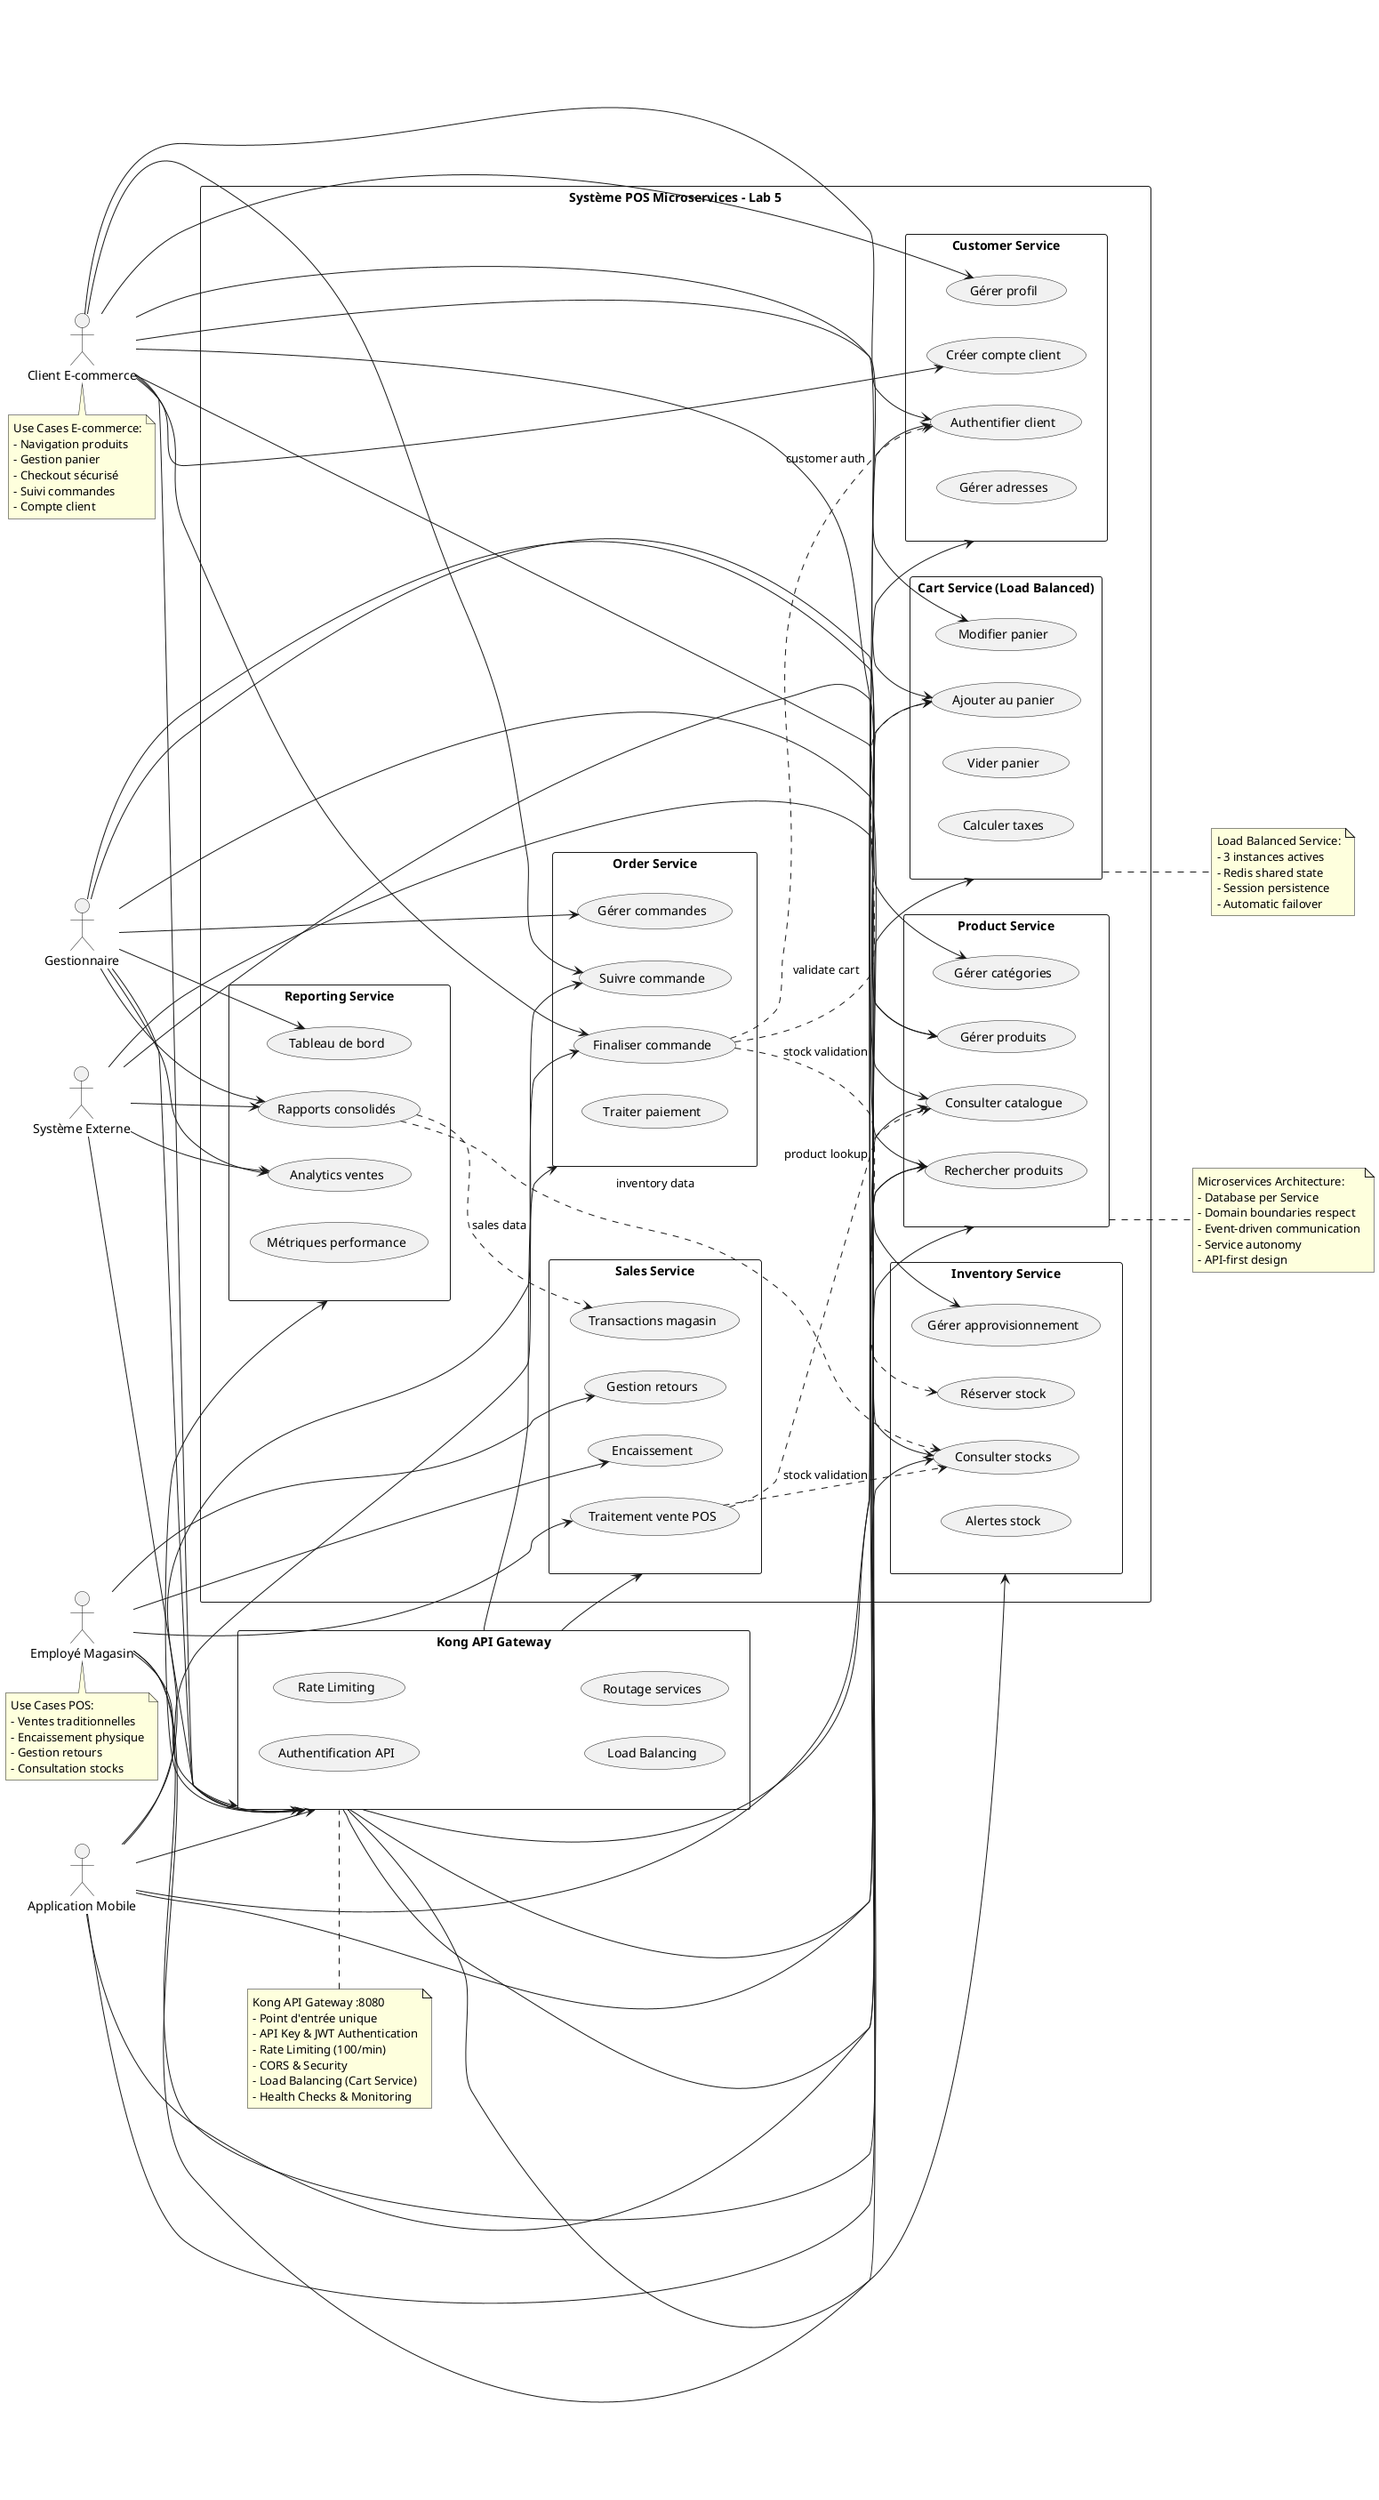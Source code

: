 @startuml
left to right direction

' Acteurs principaux
actor "Client E-commerce" as CLIENT
actor "Employé Magasin" as EMPLOYEE
actor "Gestionnaire" as MANAGER
actor "Application Mobile" as MOBILE
actor "Système Externe" as EXTERNAL

rectangle "Système POS Microservices - Lab 5" {
  
  ' Product Service Use Cases
  rectangle "Product Service" as PRODUCT_BC {
    (Consulter catalogue) as UC_CATALOG
    (Rechercher produits) as UC_SEARCH
    (Gérer produits) as UC_MANAGE_PRODUCTS
    (Gérer catégories) as UC_MANAGE_CATEGORIES
  }
  
  ' Customer Service Use Cases  
  rectangle "Customer Service" as CUSTOMER_BC {
    (Créer compte client) as UC_REGISTER
    (Authentifier client) as UC_LOGIN
    (Gérer profil) as UC_PROFILE
    (Gérer adresses) as UC_ADDRESSES
  }
  
  ' Cart Service Use Cases
  rectangle "Cart Service (Load Balanced)" as CART_BC {
    (Ajouter au panier) as UC_ADD_CART
    (Modifier panier) as UC_UPDATE_CART
    (Vider panier) as UC_CLEAR_CART
    (Calculer taxes) as UC_CALC_TAXES
  }
  
  ' Order Service Use Cases
  rectangle "Order Service" as ORDER_BC {
    (Finaliser commande) as UC_CHECKOUT
    (Suivre commande) as UC_TRACK_ORDER
    (Gérer commandes) as UC_MANAGE_ORDERS
    (Traiter paiement) as UC_PAYMENT
  }
  
  ' Inventory Service Use Cases
  rectangle "Inventory Service" as INVENTORY_BC {
    (Consulter stocks) as UC_CHECK_STOCK
    (Réserver stock) as UC_RESERVE_STOCK
    (Gérer approvisionnement) as UC_REPLENISH
    (Alertes stock) as UC_STOCK_ALERTS
  }
  
  ' Sales Service Use Cases (POS)
  rectangle "Sales Service" as SALES_BC {
    (Traitement vente POS) as UC_POS_SALE
    (Gestion retours) as UC_RETURNS
    (Transactions magasin) as UC_STORE_TRANS
    (Encaissement) as UC_CASHIER
  }
  
  ' Reporting Service Use Cases
  rectangle "Reporting Service" as REPORTING_BC {
    (Rapports consolidés) as UC_REPORTS
    (Tableau de bord) as UC_DASHBOARD
    (Analytics ventes) as UC_ANALYTICS
    (Métriques performance) as UC_METRICS
  }
}

' Kong API Gateway
rectangle "Kong API Gateway" as GATEWAY {
  (Authentification API) as UC_API_AUTH
  (Rate Limiting) as UC_RATE_LIMIT
  (Load Balancing) as UC_LOAD_BALANCE
  (Routage services) as UC_ROUTING
  }
  
' Relations Client E-commerce
CLIENT --> UC_CATALOG
CLIENT --> UC_SEARCH
CLIENT --> UC_REGISTER
CLIENT --> UC_LOGIN
CLIENT --> UC_PROFILE
CLIENT --> UC_ADD_CART
CLIENT --> UC_UPDATE_CART
CLIENT --> UC_CHECKOUT
CLIENT --> UC_TRACK_ORDER

' Relations Employé Magasin
EMPLOYEE --> UC_POS_SALE
EMPLOYEE --> UC_RETURNS
EMPLOYEE --> UC_CASHIER
EMPLOYEE --> UC_CHECK_STOCK
EMPLOYEE --> UC_SEARCH

' Relations Gestionnaire
MANAGER --> UC_MANAGE_PRODUCTS
MANAGER --> UC_MANAGE_CATEGORIES
MANAGER --> UC_REPORTS
MANAGER --> UC_DASHBOARD
MANAGER --> UC_ANALYTICS
MANAGER --> UC_REPLENISH
MANAGER --> UC_MANAGE_ORDERS

' Relations Application Mobile
MOBILE --> UC_CATALOG
MOBILE --> UC_SEARCH
MOBILE --> UC_ADD_CART
MOBILE --> UC_CHECKOUT
MOBILE --> UC_TRACK_ORDER
MOBILE --> UC_LOGIN

' Relations Système Externe
EXTERNAL --> UC_MANAGE_PRODUCTS
EXTERNAL --> UC_REPORTS
EXTERNAL --> UC_CHECK_STOCK
EXTERNAL --> UC_ANALYTICS

' Toutes les interactions passent par Kong Gateway
CLIENT --> GATEWAY
EMPLOYEE --> GATEWAY
MANAGER --> GATEWAY
MOBILE --> GATEWAY
EXTERNAL --> GATEWAY

' Gateway route vers les services
GATEWAY --> PRODUCT_BC
GATEWAY --> CUSTOMER_BC
GATEWAY --> CART_BC
GATEWAY --> ORDER_BC
GATEWAY --> INVENTORY_BC
GATEWAY --> SALES_BC
GATEWAY --> REPORTING_BC

' Relations internes entre services (via Kong)
UC_CHECKOUT ..> UC_ADD_CART : "validate cart"
UC_CHECKOUT ..> UC_RESERVE_STOCK : "stock validation"
UC_CHECKOUT ..> UC_LOGIN : "customer auth"
UC_POS_SALE ..> UC_CHECK_STOCK : "stock validation"
UC_POS_SALE ..> UC_CATALOG : "product lookup"
UC_REPORTS ..> UC_STORE_TRANS : "sales data"
UC_REPORTS ..> UC_CHECK_STOCK : "inventory data"

note top of GATEWAY
  Kong API Gateway :8080
  - Point d'entrée unique
  - API Key & JWT Authentication
  - Rate Limiting (100/min)
  - CORS & Security
  - Load Balancing (Cart Service)
  - Health Checks & Monitoring
end note

note right of CART_BC
  Load Balanced Service:
  - 3 instances actives
  - Redis shared state
  - Session persistence
  - Automatic failover
end note

note right of PRODUCT_BC
  Microservices Architecture:
  - Database per Service
  - Domain boundaries respect
  - Event-driven communication
  - Service autonomy
  - API-first design
end note

note bottom of CLIENT
  Use Cases E-commerce:
  - Navigation produits
  - Gestion panier
  - Checkout sécurisé
  - Suivi commandes
  - Compte client
end note

note bottom of EMPLOYEE
  Use Cases POS:
  - Ventes traditionnelles
  - Encaissement physique
  - Gestion retours
  - Consultation stocks
end note

@enduml
